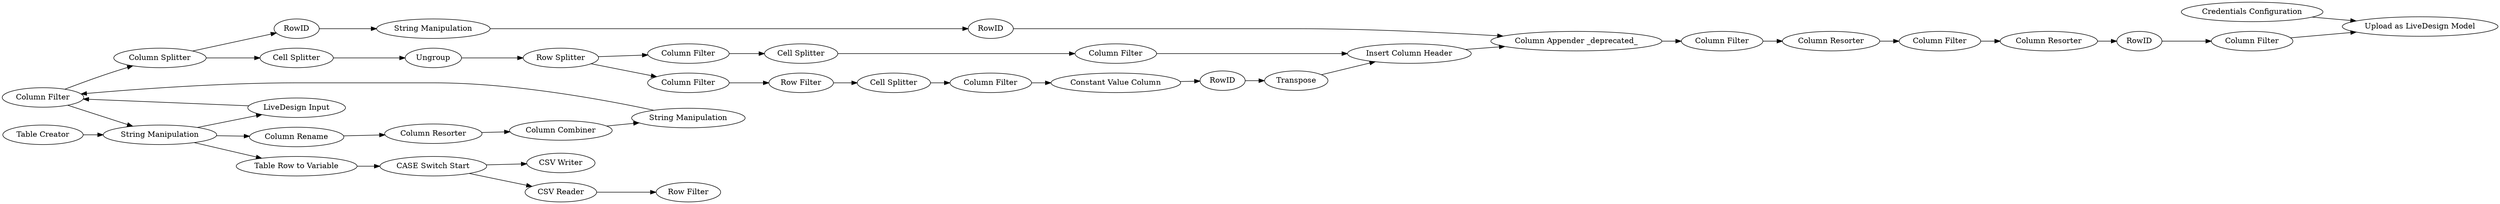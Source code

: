 digraph {
	16 [label="Upload as LiveDesign Model"]
	453 [label="Credentials Configuration"]
	16179 [label="LiveDesign Input"]
	16204 [label="Column Filter"]
	15132 [label=Ungroup]
	15139 [label="Row Splitter"]
	15143 [label="Column Filter"]
	15144 [label="Column Filter"]
	15145 [label="Row Filter"]
	15146 [label=Transpose]
	15147 [label="Insert Column Header"]
	15150 [label="Column Filter"]
	15154 [label="Column Splitter"]
	15160 [label="Column Appender _deprecated_"]
	15161 [label=RowID]
	15162 [label="String Manipulation"]
	15163 [label=RowID]
	15165 [label="Column Resorter"]
	15181 [label=RowID]
	15182 [label="Constant Value Column"]
	15183 [label="Column Filter"]
	15185 [label="Column Filter"]
	15188 [label="Cell Splitter"]
	15189 [label="Cell Splitter"]
	15191 [label="Cell Splitter"]
	16244 [label="Chemistry External Tool"]
	16204 [label="String Manipulation"]
	16206 [label="Column Rename"]
	16207 [label="Column Resorter"]
	16240 [label="Column Combiner"]
	16243 [label="String Manipulation"]
	16244 [label="Column Filter"]
	16225 [label=RowID]
	16226 [label="Column Filter"]
	16227 [label="Column Filter"]
	16228 [label="Column Resorter"]
	16249 [label="Table Creator"]
	16222 [label="CSV Reader"]
	16247 [label="CSV Writer"]
	16248 [label="Row Filter"]
	16250 [label="CASE Switch Start"]
	16251 [label="Table Row to Variable"]
	15132 -> 15139
	15139 -> 15143
	15139 -> 15144
	15143 -> 15145
	15144 -> 15189
	15145 -> 15191
	15146 -> 15147
	15147 -> 15160
	15150 -> 15182
	15154 -> 15188
	15154 -> 15161
	15160 -> 15183
	15161 -> 15162
	15162 -> 15163
	15163 -> 15160
	15181 -> 15146
	15182 -> 15181
	15183 -> 15165
	15185 -> 15147
	15188 -> 15132
	15189 -> 15185
	15191 -> 15150
	16204 -> 16206
	16206 -> 16207
	16207 -> 16240
	16240 -> 16243
	16244 -> 16204
	16225 -> 16227
	16226 -> 16228
	16228 -> 16225
	16222 -> 16248
	16250 -> 16222
	16250 -> 16247
	16251 -> 16250
	453 -> 16
	16179 -> 16244
	16204 -> 16179
	16204 -> 16251
	15165 -> 16226
	16244 -> 15154
	16243 -> 16244
	16227 -> 16
	16249 -> 16204
	rankdir=LR
}
